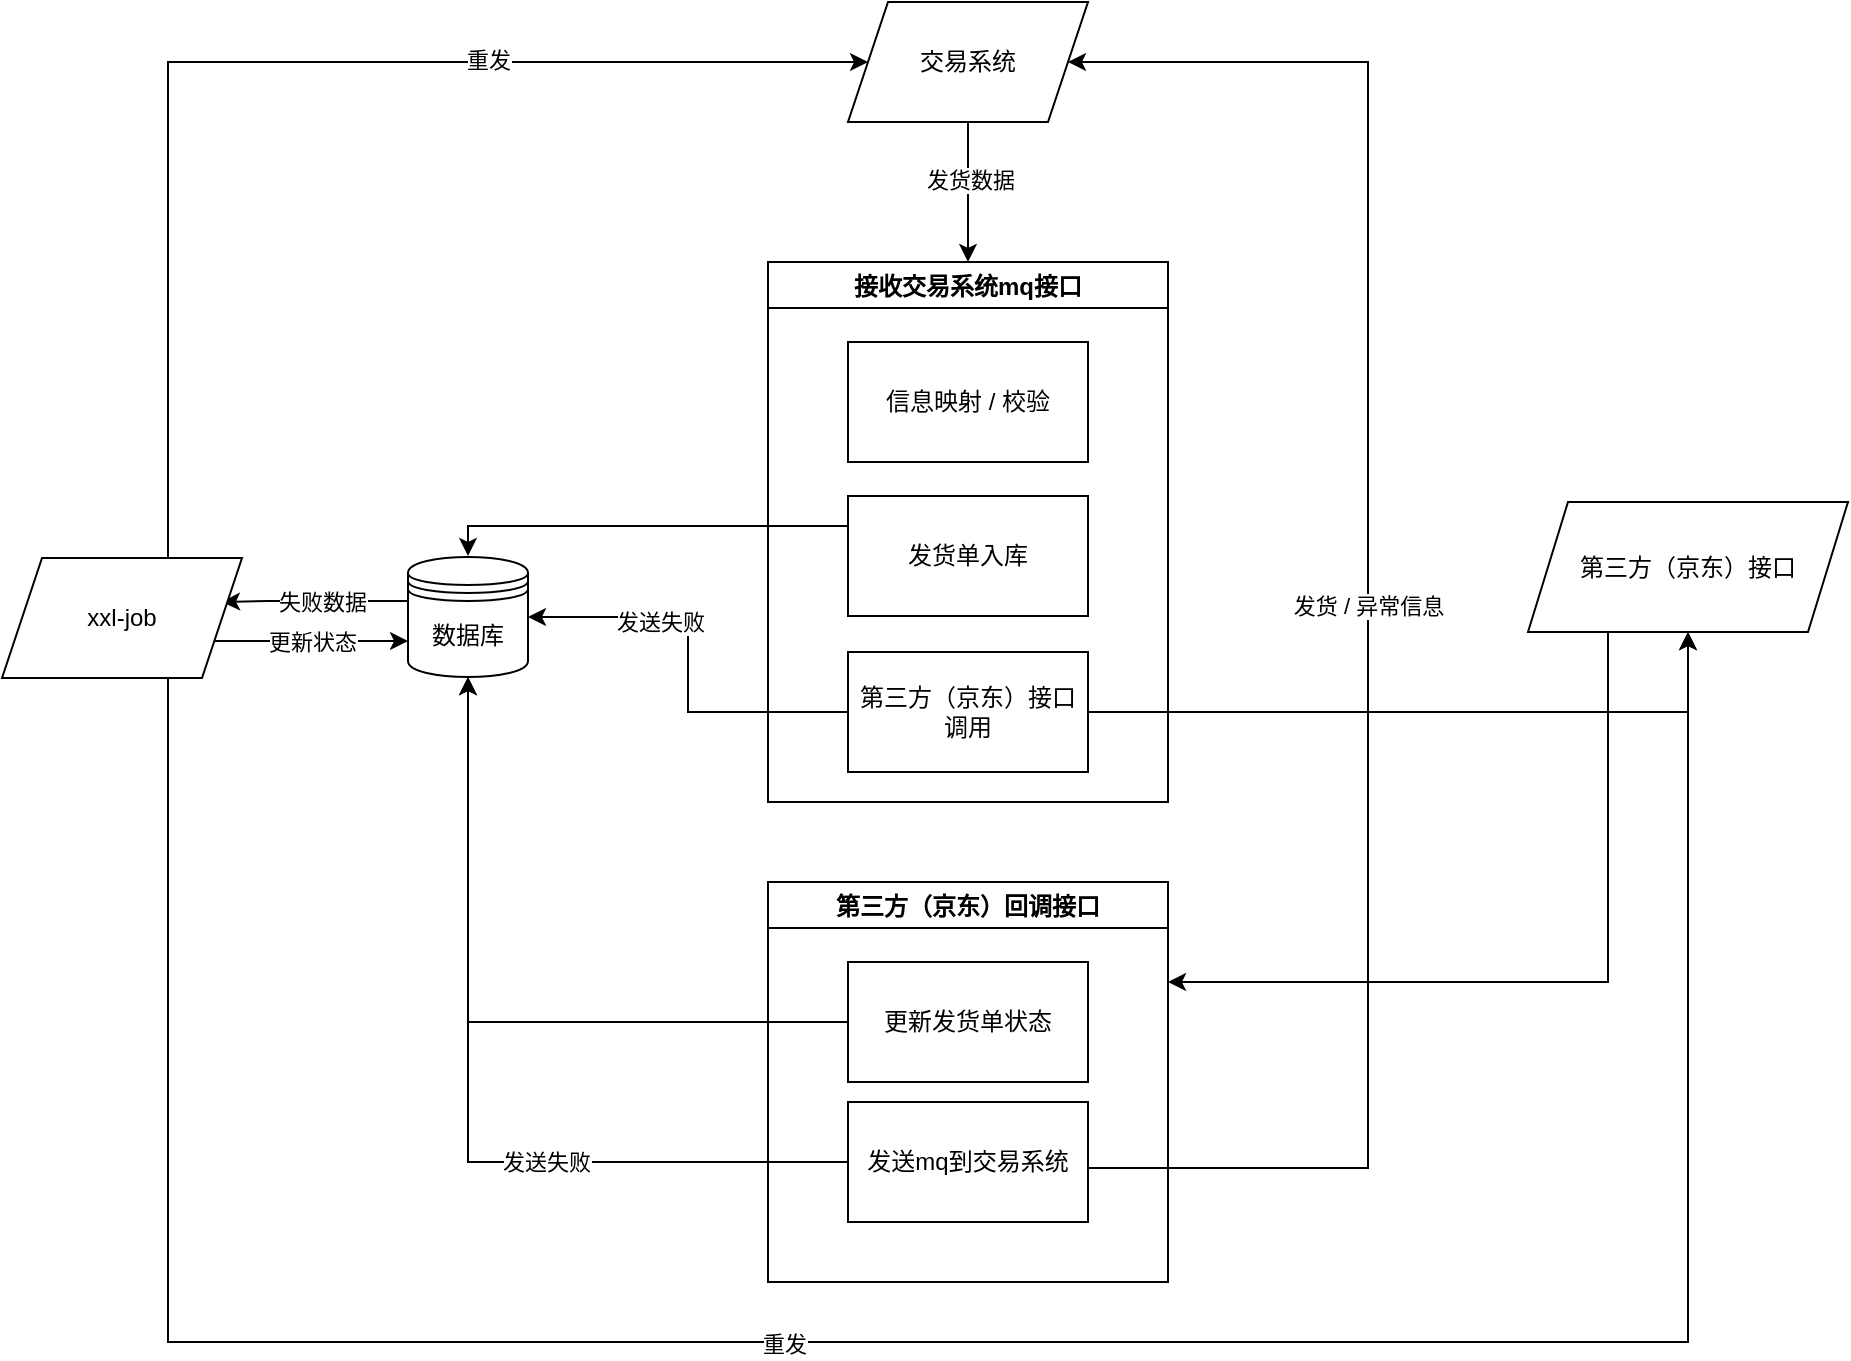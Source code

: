<mxfile version="13.9.9" type="github">
  <diagram name="Page-1" id="74e2e168-ea6b-b213-b513-2b3c1d86103e">
    <mxGraphModel dx="946" dy="614" grid="1" gridSize="10" guides="1" tooltips="1" connect="1" arrows="1" fold="1" page="1" pageScale="1" pageWidth="1100" pageHeight="850" background="#ffffff" math="0" shadow="0">
      <root>
        <mxCell id="0" />
        <mxCell id="1" parent="0" />
        <mxCell id="bDlpXfw5Zj30vENpwn_l-34" style="edgeStyle=orthogonalEdgeStyle;rounded=0;orthogonalLoop=1;jettySize=auto;html=1;exitX=0;exitY=0.25;exitDx=0;exitDy=0;" parent="1" source="bDlpXfw5Zj30vENpwn_l-15" edge="1">
          <mxGeometry relative="1" as="geometry">
            <mxPoint x="248" y="367" as="targetPoint" />
            <Array as="points">
              <mxPoint x="248" y="352" />
            </Array>
          </mxGeometry>
        </mxCell>
        <mxCell id="bDlpXfw5Zj30vENpwn_l-51" style="edgeStyle=orthogonalEdgeStyle;rounded=0;orthogonalLoop=1;jettySize=auto;html=1;exitX=0;exitY=0.5;exitDx=0;exitDy=0;entryX=1;entryY=0.5;entryDx=0;entryDy=0;" parent="1" edge="1">
          <mxGeometry relative="1" as="geometry">
            <mxPoint x="218.0" y="389.5" as="sourcePoint" />
            <mxPoint x="125" y="390" as="targetPoint" />
            <Array as="points">
              <mxPoint x="148" y="390" />
              <mxPoint x="148" y="390" />
            </Array>
          </mxGeometry>
        </mxCell>
        <mxCell id="bDlpXfw5Zj30vENpwn_l-52" value="失败数据" style="edgeLabel;html=1;align=center;verticalAlign=middle;resizable=0;points=[];" parent="bDlpXfw5Zj30vENpwn_l-51" vertex="1" connectable="0">
          <mxGeometry x="-0.14" y="3" relative="1" as="geometry">
            <mxPoint x="-3" y="-3" as="offset" />
          </mxGeometry>
        </mxCell>
        <mxCell id="bDlpXfw5Zj30vENpwn_l-28" value="数据库" style="shape=datastore;whiteSpace=wrap;html=1;" parent="1" vertex="1">
          <mxGeometry x="218" y="367.5" width="60" height="60" as="geometry" />
        </mxCell>
        <mxCell id="bDlpXfw5Zj30vENpwn_l-58" style="edgeStyle=orthogonalEdgeStyle;rounded=0;orthogonalLoop=1;jettySize=auto;html=1;exitX=0.25;exitY=1;exitDx=0;exitDy=0;entryX=1;entryY=0.25;entryDx=0;entryDy=0;" parent="1" source="bDlpXfw5Zj30vENpwn_l-30" target="bDlpXfw5Zj30vENpwn_l-38" edge="1">
          <mxGeometry relative="1" as="geometry" />
        </mxCell>
        <mxCell id="bDlpXfw5Zj30vENpwn_l-30" value="第三方（京东）接口" style="shape=parallelogram;perimeter=parallelogramPerimeter;whiteSpace=wrap;html=1;fixedSize=1;" parent="1" vertex="1">
          <mxGeometry x="778" y="340" width="160" height="65" as="geometry" />
        </mxCell>
        <mxCell id="bDlpXfw5Zj30vENpwn_l-47" style="edgeStyle=orthogonalEdgeStyle;rounded=0;orthogonalLoop=1;jettySize=auto;html=1;exitX=0.5;exitY=0;exitDx=0;exitDy=0;entryX=0;entryY=0.5;entryDx=0;entryDy=0;" parent="1" source="bDlpXfw5Zj30vENpwn_l-31" target="bDlpXfw5Zj30vENpwn_l-32" edge="1">
          <mxGeometry relative="1" as="geometry">
            <Array as="points">
              <mxPoint x="98" y="120" />
            </Array>
          </mxGeometry>
        </mxCell>
        <mxCell id="I8cpes0NJvLZ_jfi3gkk-1" value="重发" style="edgeLabel;html=1;align=center;verticalAlign=middle;resizable=0;points=[];" parent="bDlpXfw5Zj30vENpwn_l-47" vertex="1" connectable="0">
          <mxGeometry x="0.388" y="1" relative="1" as="geometry">
            <mxPoint as="offset" />
          </mxGeometry>
        </mxCell>
        <mxCell id="bDlpXfw5Zj30vENpwn_l-48" style="edgeStyle=orthogonalEdgeStyle;rounded=0;orthogonalLoop=1;jettySize=auto;html=1;exitX=0.5;exitY=1;exitDx=0;exitDy=0;entryX=0.5;entryY=1;entryDx=0;entryDy=0;" parent="1" source="bDlpXfw5Zj30vENpwn_l-31" target="bDlpXfw5Zj30vENpwn_l-30" edge="1">
          <mxGeometry relative="1" as="geometry">
            <Array as="points">
              <mxPoint x="98" y="760" />
              <mxPoint x="858" y="760" />
            </Array>
          </mxGeometry>
        </mxCell>
        <mxCell id="bDlpXfw5Zj30vENpwn_l-54" value="重发" style="edgeLabel;html=1;align=center;verticalAlign=middle;resizable=0;points=[];" parent="bDlpXfw5Zj30vENpwn_l-48" vertex="1" connectable="0">
          <mxGeometry x="-0.098" y="-1" relative="1" as="geometry">
            <mxPoint as="offset" />
          </mxGeometry>
        </mxCell>
        <mxCell id="bDlpXfw5Zj30vENpwn_l-59" value="更新状态" style="edgeStyle=orthogonalEdgeStyle;rounded=0;orthogonalLoop=1;jettySize=auto;html=1;exitX=1;exitY=0.75;exitDx=0;exitDy=0;entryX=0;entryY=0.7;entryDx=0;entryDy=0;" parent="1" source="bDlpXfw5Zj30vENpwn_l-31" target="bDlpXfw5Zj30vENpwn_l-28" edge="1">
          <mxGeometry relative="1" as="geometry" />
        </mxCell>
        <mxCell id="bDlpXfw5Zj30vENpwn_l-31" value="xxl-job" style="shape=parallelogram;perimeter=parallelogramPerimeter;whiteSpace=wrap;html=1;fixedSize=1;" parent="1" vertex="1">
          <mxGeometry x="15" y="368" width="120" height="60" as="geometry" />
        </mxCell>
        <mxCell id="bDlpXfw5Zj30vENpwn_l-56" style="edgeStyle=orthogonalEdgeStyle;rounded=0;orthogonalLoop=1;jettySize=auto;html=1;exitX=0.5;exitY=1;exitDx=0;exitDy=0;entryX=0.5;entryY=0;entryDx=0;entryDy=0;" parent="1" source="bDlpXfw5Zj30vENpwn_l-32" target="bDlpXfw5Zj30vENpwn_l-37" edge="1">
          <mxGeometry relative="1" as="geometry" />
        </mxCell>
        <mxCell id="bDlpXfw5Zj30vENpwn_l-57" value="发货数据" style="edgeLabel;html=1;align=center;verticalAlign=middle;resizable=0;points=[];" parent="bDlpXfw5Zj30vENpwn_l-56" vertex="1" connectable="0">
          <mxGeometry x="-0.185" y="1" relative="1" as="geometry">
            <mxPoint as="offset" />
          </mxGeometry>
        </mxCell>
        <mxCell id="bDlpXfw5Zj30vENpwn_l-32" value="交易系统" style="shape=parallelogram;perimeter=parallelogramPerimeter;whiteSpace=wrap;html=1;fixedSize=1;" parent="1" vertex="1">
          <mxGeometry x="438" y="90" width="120" height="60" as="geometry" />
        </mxCell>
        <mxCell id="bDlpXfw5Zj30vENpwn_l-37" value="接收交易系统mq接口" style="swimlane;" parent="1" vertex="1">
          <mxGeometry x="398" y="220" width="200" height="270" as="geometry" />
        </mxCell>
        <mxCell id="bDlpXfw5Zj30vENpwn_l-15" value="发货单入库" style="rounded=0;whiteSpace=wrap;html=1;" parent="bDlpXfw5Zj30vENpwn_l-37" vertex="1">
          <mxGeometry x="40" y="117" width="120" height="60" as="geometry" />
        </mxCell>
        <mxCell id="bDlpXfw5Zj30vENpwn_l-17" value="第三方（京东）接口调用" style="rounded=0;whiteSpace=wrap;html=1;" parent="bDlpXfw5Zj30vENpwn_l-37" vertex="1">
          <mxGeometry x="40" y="195" width="120" height="60" as="geometry" />
        </mxCell>
        <mxCell id="pKp_l9CU3mLyf008OWpG-1" value="信息映射 / 校验" style="rounded=0;whiteSpace=wrap;html=1;" parent="bDlpXfw5Zj30vENpwn_l-37" vertex="1">
          <mxGeometry x="40" y="40" width="120" height="60" as="geometry" />
        </mxCell>
        <mxCell id="bDlpXfw5Zj30vENpwn_l-38" value="第三方（京东）回调接口" style="swimlane;" parent="1" vertex="1">
          <mxGeometry x="398" y="530" width="200" height="200" as="geometry" />
        </mxCell>
        <mxCell id="bDlpXfw5Zj30vENpwn_l-22" value="更新发货单状态" style="rounded=0;whiteSpace=wrap;html=1;" parent="bDlpXfw5Zj30vENpwn_l-38" vertex="1">
          <mxGeometry x="40" y="40" width="120" height="60" as="geometry" />
        </mxCell>
        <mxCell id="bDlpXfw5Zj30vENpwn_l-23" value="发送mq到交易系统" style="rounded=0;whiteSpace=wrap;html=1;" parent="bDlpXfw5Zj30vENpwn_l-38" vertex="1">
          <mxGeometry x="40" y="110" width="120" height="60" as="geometry" />
        </mxCell>
        <mxCell id="bDlpXfw5Zj30vENpwn_l-39" style="edgeStyle=orthogonalEdgeStyle;rounded=0;orthogonalLoop=1;jettySize=auto;html=1;exitX=0;exitY=0.5;exitDx=0;exitDy=0;" parent="1" source="bDlpXfw5Zj30vENpwn_l-22" target="bDlpXfw5Zj30vENpwn_l-28" edge="1">
          <mxGeometry relative="1" as="geometry" />
        </mxCell>
        <mxCell id="bDlpXfw5Zj30vENpwn_l-40" style="edgeStyle=orthogonalEdgeStyle;rounded=0;orthogonalLoop=1;jettySize=auto;html=1;exitX=1;exitY=0.5;exitDx=0;exitDy=0;" parent="1" source="bDlpXfw5Zj30vENpwn_l-17" target="bDlpXfw5Zj30vENpwn_l-30" edge="1">
          <mxGeometry relative="1" as="geometry" />
        </mxCell>
        <mxCell id="bDlpXfw5Zj30vENpwn_l-42" value="发货 / 异常信息" style="edgeStyle=orthogonalEdgeStyle;rounded=0;orthogonalLoop=1;jettySize=auto;html=1;exitX=1;exitY=0.5;exitDx=0;exitDy=0;entryX=1;entryY=0.5;entryDx=0;entryDy=0;" parent="1" target="bDlpXfw5Zj30vENpwn_l-32" edge="1">
          <mxGeometry relative="1" as="geometry">
            <mxPoint x="548" y="123" as="targetPoint" />
            <Array as="points">
              <mxPoint x="698" y="673" />
              <mxPoint x="698" y="120" />
            </Array>
            <mxPoint x="558" y="673" as="sourcePoint" />
          </mxGeometry>
        </mxCell>
        <mxCell id="bDlpXfw5Zj30vENpwn_l-43" style="edgeStyle=orthogonalEdgeStyle;rounded=0;orthogonalLoop=1;jettySize=auto;html=1;exitX=0;exitY=0.5;exitDx=0;exitDy=0;entryX=0.5;entryY=1;entryDx=0;entryDy=0;" parent="1" source="bDlpXfw5Zj30vENpwn_l-23" target="bDlpXfw5Zj30vENpwn_l-28" edge="1">
          <mxGeometry relative="1" as="geometry" />
        </mxCell>
        <mxCell id="bDlpXfw5Zj30vENpwn_l-44" value="发送失败" style="edgeLabel;html=1;align=center;verticalAlign=middle;resizable=0;points=[];" parent="bDlpXfw5Zj30vENpwn_l-43" vertex="1" connectable="0">
          <mxGeometry x="-0.302" relative="1" as="geometry">
            <mxPoint as="offset" />
          </mxGeometry>
        </mxCell>
        <mxCell id="bDlpXfw5Zj30vENpwn_l-45" style="edgeStyle=orthogonalEdgeStyle;rounded=0;orthogonalLoop=1;jettySize=auto;html=1;exitX=0;exitY=0.5;exitDx=0;exitDy=0;entryX=1;entryY=0.5;entryDx=0;entryDy=0;" parent="1" source="bDlpXfw5Zj30vENpwn_l-17" target="bDlpXfw5Zj30vENpwn_l-28" edge="1">
          <mxGeometry relative="1" as="geometry" />
        </mxCell>
        <mxCell id="bDlpXfw5Zj30vENpwn_l-46" value="发送失败" style="edgeLabel;html=1;align=center;verticalAlign=middle;resizable=0;points=[];" parent="bDlpXfw5Zj30vENpwn_l-45" vertex="1" connectable="0">
          <mxGeometry x="0.369" y="2" relative="1" as="geometry">
            <mxPoint as="offset" />
          </mxGeometry>
        </mxCell>
      </root>
    </mxGraphModel>
  </diagram>
</mxfile>
